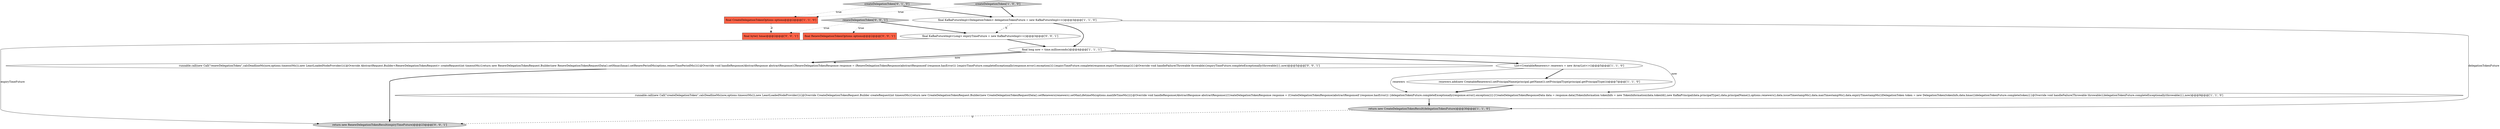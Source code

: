 digraph {
10 [style = filled, label = "final KafkaFutureImpl<Long> expiryTimeFuture = new KafkaFutureImpl<>()@@@3@@@['0', '0', '1']", fillcolor = white, shape = ellipse image = "AAA0AAABBB3BBB"];
3 [style = filled, label = "final KafkaFutureImpl<DelegationToken> delegationTokenFuture = new KafkaFutureImpl<>()@@@3@@@['1', '1', '0']", fillcolor = white, shape = ellipse image = "AAA0AAABBB1BBB"];
9 [style = filled, label = "final RenewDelegationTokenOptions options@@@2@@@['0', '0', '1']", fillcolor = tomato, shape = box image = "AAA0AAABBB3BBB"];
12 [style = filled, label = "return new RenewDelegationTokenResult(expiryTimeFuture)@@@23@@@['0', '0', '1']", fillcolor = lightgray, shape = ellipse image = "AAA0AAABBB3BBB"];
8 [style = filled, label = "createDelegationToken['0', '1', '0']", fillcolor = lightgray, shape = diamond image = "AAA0AAABBB2BBB"];
11 [style = filled, label = "final byte(( hmac@@@2@@@['0', '0', '1']", fillcolor = tomato, shape = box image = "AAA0AAABBB3BBB"];
14 [style = filled, label = "runnable.call(new Call(\"renewDelegationToken\",calcDeadlineMs(now,options.timeoutMs()),new LeastLoadedNodeProvider()){@Override AbstractRequest.Builder<RenewDelegationTokenRequest> createRequest(int timeoutMs){return new RenewDelegationTokenRequest.Builder(new RenewDelegationTokenRequestData().setHmac(hmac).setRenewPeriodMs(options.renewTimePeriodMs()))}@Override void handleResponse(AbstractResponse abstractResponse){RenewDelegationTokenResponse response = (RenewDelegationTokenResponse)abstractResponseif (response.hasError()) {expiryTimeFuture.completeExceptionally(response.error().exception())}{expiryTimeFuture.complete(response.expiryTimestamp())}}@Override void handleFailure(Throwable throwable){expiryTimeFuture.completeExceptionally(throwable)}},now)@@@5@@@['0', '0', '1']", fillcolor = white, shape = ellipse image = "AAA0AAABBB3BBB"];
13 [style = filled, label = "renewDelegationToken['0', '0', '1']", fillcolor = lightgray, shape = diamond image = "AAA0AAABBB3BBB"];
2 [style = filled, label = "final long now = time.milliseconds()@@@4@@@['1', '1', '1']", fillcolor = white, shape = ellipse image = "AAA0AAABBB1BBB"];
7 [style = filled, label = "renewers.add(new CreatableRenewers().setPrincipalName(principal.getName()).setPrincipalType(principal.getPrincipalType()))@@@7@@@['1', '1', '0']", fillcolor = white, shape = ellipse image = "AAA0AAABBB1BBB"];
4 [style = filled, label = "List<CreatableRenewers> renewers = new ArrayList<>()@@@5@@@['1', '1', '0']", fillcolor = white, shape = ellipse image = "AAA0AAABBB1BBB"];
1 [style = filled, label = "runnable.call(new Call(\"createDelegationToken\",calcDeadlineMs(now,options.timeoutMs()),new LeastLoadedNodeProvider()){@Override CreateDelegationTokenRequest.Builder createRequest(int timeoutMs){return new CreateDelegationTokenRequest.Builder(new CreateDelegationTokenRequestData().setRenewers(renewers).setMaxLifetimeMs(options.maxlifeTimeMs()))}@Override void handleResponse(AbstractResponse abstractResponse){CreateDelegationTokenResponse response = (CreateDelegationTokenResponse)abstractResponseif (response.hasError()) {delegationTokenFuture.completeExceptionally(response.error().exception())}{CreateDelegationTokenResponseData data = response.data()TokenInformation tokenInfo = new TokenInformation(data.tokenId(),new KafkaPrincipal(data.principalType(),data.principalName()),options.renewers(),data.issueTimestampMs(),data.maxTimestampMs(),data.expiryTimestampMs())DelegationToken token = new DelegationToken(tokenInfo,data.hmac())delegationTokenFuture.complete(token)}}@Override void handleFailure(Throwable throwable){delegationTokenFuture.completeExceptionally(throwable)}},now)@@@9@@@['1', '1', '0']", fillcolor = white, shape = ellipse image = "AAA0AAABBB1BBB"];
0 [style = filled, label = "final CreateDelegationTokenOptions options@@@2@@@['1', '1', '0']", fillcolor = tomato, shape = box image = "AAA0AAABBB1BBB"];
5 [style = filled, label = "return new CreateDelegationTokenResult(delegationTokenFuture)@@@30@@@['1', '1', '0']", fillcolor = lightgray, shape = ellipse image = "AAA0AAABBB1BBB"];
6 [style = filled, label = "createDelegationToken['1', '0', '0']", fillcolor = lightgray, shape = diamond image = "AAA0AAABBB1BBB"];
1->5 [style = bold, label=""];
13->10 [style = bold, label=""];
6->3 [style = bold, label=""];
5->12 [style = dashed, label="0"];
7->1 [style = bold, label=""];
8->3 [style = bold, label=""];
0->11 [style = dashed, label="0"];
3->5 [style = solid, label="delegationTokenFuture"];
2->4 [style = bold, label=""];
4->7 [style = bold, label=""];
10->12 [style = solid, label="expiryTimeFuture"];
2->1 [style = solid, label="now"];
3->2 [style = bold, label=""];
14->12 [style = bold, label=""];
2->14 [style = bold, label=""];
13->11 [style = dotted, label="true"];
10->2 [style = bold, label=""];
8->0 [style = dotted, label="true"];
3->10 [style = dashed, label="0"];
2->14 [style = solid, label="now"];
6->0 [style = dotted, label="true"];
4->1 [style = solid, label="renewers"];
13->9 [style = dotted, label="true"];
}
